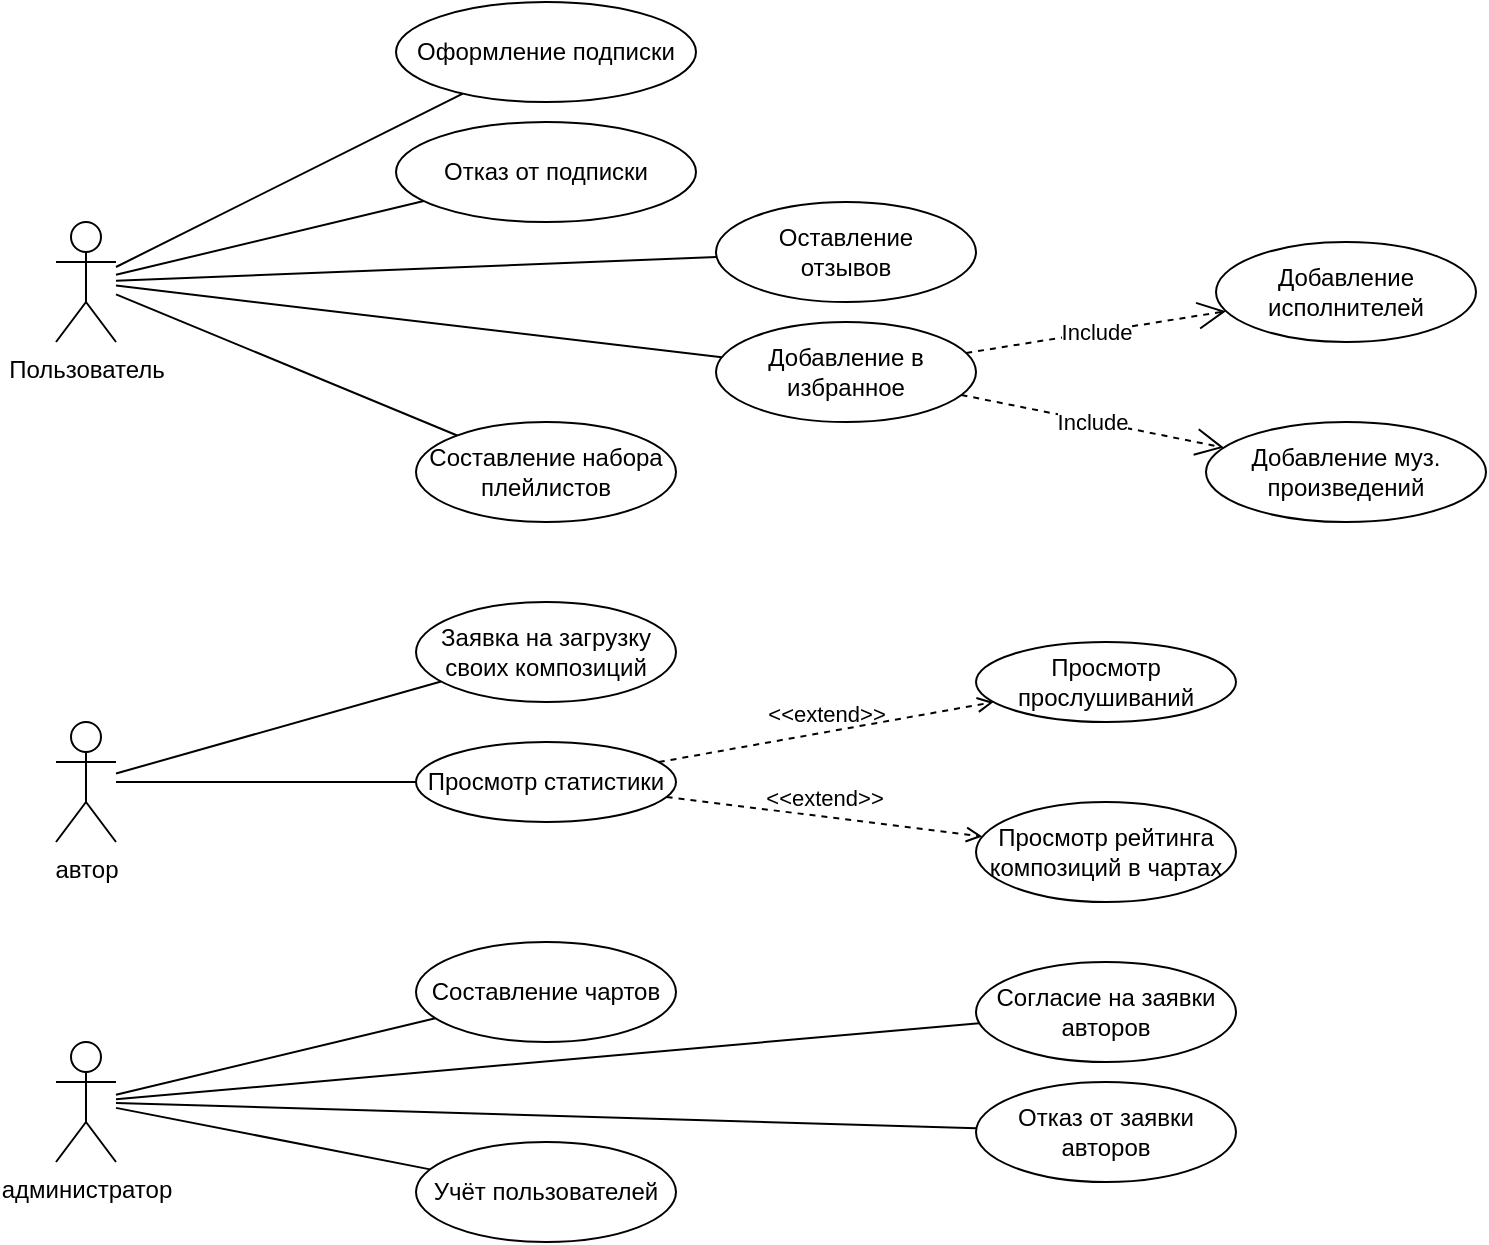 <mxfile version="15.2.7" type="github">
  <diagram id="8MEcfWtopiUKQXSAYJBx" name="Page-1">
    <mxGraphModel dx="1730" dy="893" grid="1" gridSize="10" guides="1" tooltips="1" connect="1" arrows="1" fold="1" page="1" pageScale="1" pageWidth="827" pageHeight="1169" math="0" shadow="0">
      <root>
        <mxCell id="0" />
        <mxCell id="1" parent="0" />
        <mxCell id="bx-sGPu1fWeCTNXn2ktz-3" style="edgeStyle=none;orthogonalLoop=1;jettySize=auto;html=1;endArrow=none;" edge="1" parent="1" source="iB_32XxoJL4pG8xhKyJ5-8" target="bx-sGPu1fWeCTNXn2ktz-1">
          <mxGeometry relative="1" as="geometry" />
        </mxCell>
        <mxCell id="iB_32XxoJL4pG8xhKyJ5-8" value="Отказ от подписки" style="ellipse;whiteSpace=wrap;html=1;" parent="1" vertex="1">
          <mxGeometry x="230" y="110" width="150" height="50" as="geometry" />
        </mxCell>
        <mxCell id="bx-sGPu1fWeCTNXn2ktz-8" style="edgeStyle=none;orthogonalLoop=1;jettySize=auto;html=1;endArrow=none;" edge="1" parent="1" source="iB_32XxoJL4pG8xhKyJ5-9" target="bx-sGPu1fWeCTNXn2ktz-1">
          <mxGeometry relative="1" as="geometry" />
        </mxCell>
        <mxCell id="iB_32XxoJL4pG8xhKyJ5-9" value="Составление набора плейлистов" style="ellipse;whiteSpace=wrap;html=1;" parent="1" vertex="1">
          <mxGeometry x="240" y="260" width="130" height="50" as="geometry" />
        </mxCell>
        <mxCell id="bx-sGPu1fWeCTNXn2ktz-7" style="edgeStyle=none;orthogonalLoop=1;jettySize=auto;html=1;endArrow=none;" edge="1" parent="1" source="iB_32XxoJL4pG8xhKyJ5-10" target="bx-sGPu1fWeCTNXn2ktz-1">
          <mxGeometry relative="1" as="geometry" />
        </mxCell>
        <mxCell id="iB_32XxoJL4pG8xhKyJ5-10" value="Добавление в избранное" style="ellipse;whiteSpace=wrap;html=1;" parent="1" vertex="1">
          <mxGeometry x="390" y="210" width="130" height="50" as="geometry" />
        </mxCell>
        <mxCell id="bx-sGPu1fWeCTNXn2ktz-6" style="edgeStyle=none;orthogonalLoop=1;jettySize=auto;html=1;endArrow=none;" edge="1" parent="1" source="iB_32XxoJL4pG8xhKyJ5-11" target="bx-sGPu1fWeCTNXn2ktz-1">
          <mxGeometry relative="1" as="geometry" />
        </mxCell>
        <mxCell id="iB_32XxoJL4pG8xhKyJ5-11" value="Оставление &lt;br&gt;&lt;div&gt;отзывов&lt;/div&gt;" style="ellipse;whiteSpace=wrap;html=1;" parent="1" vertex="1">
          <mxGeometry x="390" y="150" width="130" height="50" as="geometry" />
        </mxCell>
        <mxCell id="iB_32XxoJL4pG8xhKyJ5-12" value="Include" style="endArrow=open;endSize=12;dashed=1;html=1;targetPerimeterSpacing=0;" parent="1" edge="1" target="iB_32XxoJL4pG8xhKyJ5-14" source="iB_32XxoJL4pG8xhKyJ5-10">
          <mxGeometry width="160" relative="1" as="geometry">
            <mxPoint x="530" y="230" as="sourcePoint" />
            <mxPoint x="640" y="200" as="targetPoint" />
            <Array as="points" />
          </mxGeometry>
        </mxCell>
        <mxCell id="iB_32XxoJL4pG8xhKyJ5-13" value="Include" style="endArrow=open;endSize=12;dashed=1;html=1;targetPerimeterSpacing=0;" parent="1" edge="1" target="iB_32XxoJL4pG8xhKyJ5-15" source="iB_32XxoJL4pG8xhKyJ5-10">
          <mxGeometry width="160" relative="1" as="geometry">
            <mxPoint x="530" y="245" as="sourcePoint" />
            <mxPoint x="640" y="285" as="targetPoint" />
            <Array as="points" />
          </mxGeometry>
        </mxCell>
        <mxCell id="iB_32XxoJL4pG8xhKyJ5-14" value="Добавление исполнителей" style="ellipse;whiteSpace=wrap;html=1;" parent="1" vertex="1">
          <mxGeometry x="640" y="170" width="130" height="50" as="geometry" />
        </mxCell>
        <mxCell id="iB_32XxoJL4pG8xhKyJ5-15" value="Добавление муз. произведений" style="ellipse;whiteSpace=wrap;html=1;" parent="1" vertex="1">
          <mxGeometry x="635" y="260" width="140" height="50" as="geometry" />
        </mxCell>
        <mxCell id="bx-sGPu1fWeCTNXn2ktz-12" style="edgeStyle=none;orthogonalLoop=1;jettySize=auto;html=1;endArrow=none;" edge="1" parent="1" source="iB_32XxoJL4pG8xhKyJ5-20" target="bx-sGPu1fWeCTNXn2ktz-4">
          <mxGeometry relative="1" as="geometry" />
        </mxCell>
        <mxCell id="iB_32XxoJL4pG8xhKyJ5-20" value="Заявка на загрузку своих композиций" style="ellipse;whiteSpace=wrap;html=1;" parent="1" vertex="1">
          <mxGeometry x="240" y="350" width="130" height="50" as="geometry" />
        </mxCell>
        <mxCell id="bx-sGPu1fWeCTNXn2ktz-13" style="edgeStyle=none;orthogonalLoop=1;jettySize=auto;html=1;endArrow=none;" edge="1" parent="1" source="iB_32XxoJL4pG8xhKyJ5-21" target="bx-sGPu1fWeCTNXn2ktz-4">
          <mxGeometry relative="1" as="geometry" />
        </mxCell>
        <mxCell id="iB_32XxoJL4pG8xhKyJ5-21" value="Просмотр статистики" style="ellipse;whiteSpace=wrap;html=1;" parent="1" vertex="1">
          <mxGeometry x="240" y="420" width="130" height="40" as="geometry" />
        </mxCell>
        <mxCell id="iB_32XxoJL4pG8xhKyJ5-22" value="Просмотр рейтинга композиций в чартах" style="ellipse;whiteSpace=wrap;html=1;" parent="1" vertex="1">
          <mxGeometry x="520" y="450" width="130" height="50" as="geometry" />
        </mxCell>
        <mxCell id="bx-sGPu1fWeCTNXn2ktz-17" style="edgeStyle=none;orthogonalLoop=1;jettySize=auto;html=1;endArrow=none;" edge="1" parent="1" source="iB_32XxoJL4pG8xhKyJ5-25" target="bx-sGPu1fWeCTNXn2ktz-5">
          <mxGeometry relative="1" as="geometry" />
        </mxCell>
        <mxCell id="iB_32XxoJL4pG8xhKyJ5-25" value="Составление чартов" style="ellipse;whiteSpace=wrap;html=1;" parent="1" vertex="1">
          <mxGeometry x="240" y="520" width="130" height="50" as="geometry" />
        </mxCell>
        <mxCell id="bx-sGPu1fWeCTNXn2ktz-18" style="edgeStyle=none;orthogonalLoop=1;jettySize=auto;html=1;endArrow=none;" edge="1" parent="1" source="iB_32XxoJL4pG8xhKyJ5-26" target="bx-sGPu1fWeCTNXn2ktz-5">
          <mxGeometry relative="1" as="geometry" />
        </mxCell>
        <mxCell id="iB_32XxoJL4pG8xhKyJ5-26" value="Согласие на заявки авторов" style="ellipse;whiteSpace=wrap;html=1;" parent="1" vertex="1">
          <mxGeometry x="520" y="530" width="130" height="50" as="geometry" />
        </mxCell>
        <mxCell id="bx-sGPu1fWeCTNXn2ktz-20" style="edgeStyle=none;orthogonalLoop=1;jettySize=auto;html=1;endArrow=none;" edge="1" parent="1" source="iB_32XxoJL4pG8xhKyJ5-29" target="bx-sGPu1fWeCTNXn2ktz-5">
          <mxGeometry relative="1" as="geometry" />
        </mxCell>
        <mxCell id="iB_32XxoJL4pG8xhKyJ5-29" value="Учёт пользователей" style="ellipse;whiteSpace=wrap;html=1;" parent="1" vertex="1">
          <mxGeometry x="240" y="620" width="130" height="50" as="geometry" />
        </mxCell>
        <mxCell id="bx-sGPu1fWeCTNXn2ktz-1" value="Пользователь" style="shape=umlActor;verticalLabelPosition=bottom;verticalAlign=top;html=1;outlineConnect=0;" vertex="1" parent="1">
          <mxGeometry x="60" y="160" width="30" height="60" as="geometry" />
        </mxCell>
        <mxCell id="bx-sGPu1fWeCTNXn2ktz-4" value="автор" style="shape=umlActor;verticalLabelPosition=bottom;verticalAlign=top;html=1;outlineConnect=0;" vertex="1" parent="1">
          <mxGeometry x="60" y="410" width="30" height="60" as="geometry" />
        </mxCell>
        <mxCell id="bx-sGPu1fWeCTNXn2ktz-5" value="администратор" style="shape=umlActor;verticalLabelPosition=bottom;verticalAlign=top;html=1;outlineConnect=0;" vertex="1" parent="1">
          <mxGeometry x="60" y="570" width="30" height="60" as="geometry" />
        </mxCell>
        <mxCell id="bx-sGPu1fWeCTNXn2ktz-10" style="edgeStyle=none;orthogonalLoop=1;jettySize=auto;html=1;endArrow=none;" edge="1" parent="1" source="bx-sGPu1fWeCTNXn2ktz-9" target="bx-sGPu1fWeCTNXn2ktz-1">
          <mxGeometry relative="1" as="geometry" />
        </mxCell>
        <mxCell id="bx-sGPu1fWeCTNXn2ktz-9" value="Оформление подписки" style="ellipse;whiteSpace=wrap;html=1;" vertex="1" parent="1">
          <mxGeometry x="230" y="50" width="150" height="50" as="geometry" />
        </mxCell>
        <mxCell id="bx-sGPu1fWeCTNXn2ktz-11" value="Просмотр прослушиваний" style="ellipse;whiteSpace=wrap;html=1;" vertex="1" parent="1">
          <mxGeometry x="520" y="370" width="130" height="40" as="geometry" />
        </mxCell>
        <mxCell id="bx-sGPu1fWeCTNXn2ktz-19" style="edgeStyle=none;orthogonalLoop=1;jettySize=auto;html=1;endArrow=none;" edge="1" parent="1" source="bx-sGPu1fWeCTNXn2ktz-16" target="bx-sGPu1fWeCTNXn2ktz-5">
          <mxGeometry relative="1" as="geometry" />
        </mxCell>
        <mxCell id="bx-sGPu1fWeCTNXn2ktz-16" value="Отказ от заявки авторов" style="ellipse;whiteSpace=wrap;html=1;" vertex="1" parent="1">
          <mxGeometry x="520" y="590" width="130" height="50" as="geometry" />
        </mxCell>
        <mxCell id="bx-sGPu1fWeCTNXn2ktz-21" value="&amp;lt;&amp;lt;extend&amp;gt;&amp;gt;" style="html=1;verticalAlign=bottom;labelBackgroundColor=none;endArrow=open;endFill=0;dashed=1;" edge="1" parent="1" source="iB_32XxoJL4pG8xhKyJ5-21" target="bx-sGPu1fWeCTNXn2ktz-11">
          <mxGeometry width="160" relative="1" as="geometry">
            <mxPoint x="520" y="430" as="sourcePoint" />
            <mxPoint x="680" y="430" as="targetPoint" />
          </mxGeometry>
        </mxCell>
        <mxCell id="bx-sGPu1fWeCTNXn2ktz-22" value="&amp;lt;&amp;lt;extend&amp;gt;&amp;gt;" style="html=1;verticalAlign=bottom;labelBackgroundColor=none;endArrow=open;endFill=0;dashed=1;" edge="1" parent="1" source="iB_32XxoJL4pG8xhKyJ5-21" target="iB_32XxoJL4pG8xhKyJ5-22">
          <mxGeometry width="160" relative="1" as="geometry">
            <mxPoint x="379.784" y="448.37" as="sourcePoint" />
            <mxPoint x="640" y="460" as="targetPoint" />
          </mxGeometry>
        </mxCell>
      </root>
    </mxGraphModel>
  </diagram>
</mxfile>
